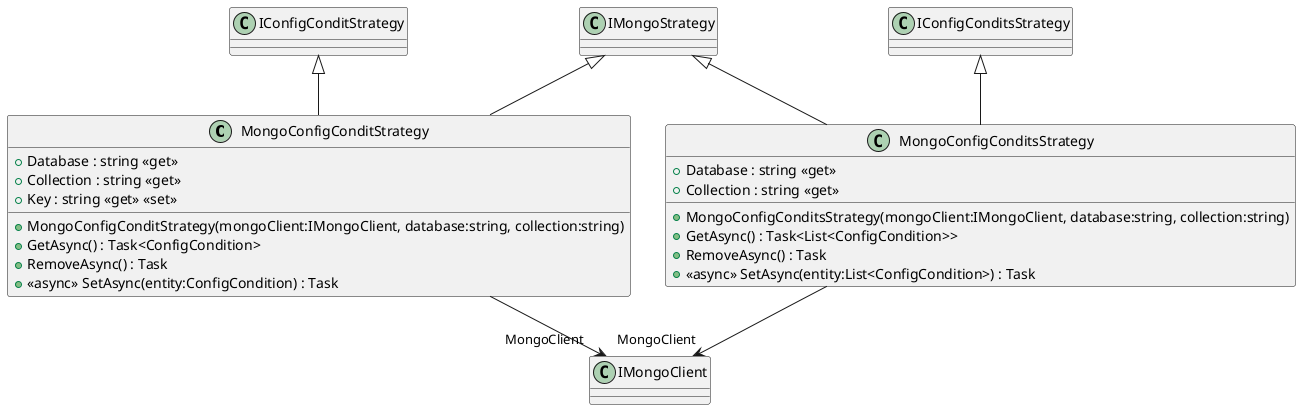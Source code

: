 @startuml
class MongoConfigConditStrategy {
    + MongoConfigConditStrategy(mongoClient:IMongoClient, database:string, collection:string)
    + Database : string <<get>>
    + Collection : string <<get>>
    + Key : string <<get>> <<set>>
    + GetAsync() : Task<ConfigCondition>
    + RemoveAsync() : Task
    + <<async>> SetAsync(entity:ConfigCondition) : Task
}
class MongoConfigConditsStrategy {
    + MongoConfigConditsStrategy(mongoClient:IMongoClient, database:string, collection:string)
    + Database : string <<get>>
    + Collection : string <<get>>
    + GetAsync() : Task<List<ConfigCondition>>
    + RemoveAsync() : Task
    + <<async>> SetAsync(entity:List<ConfigCondition>) : Task
}
IConfigConditStrategy <|-- MongoConfigConditStrategy
IMongoStrategy <|-- MongoConfigConditStrategy
MongoConfigConditStrategy --> "MongoClient" IMongoClient
IConfigConditsStrategy <|-- MongoConfigConditsStrategy
IMongoStrategy <|-- MongoConfigConditsStrategy
MongoConfigConditsStrategy --> "MongoClient" IMongoClient
@enduml

